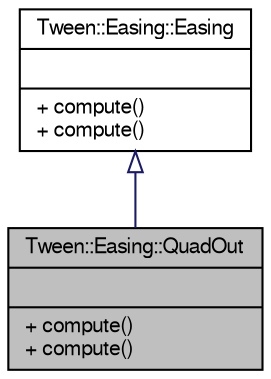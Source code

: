 digraph "Tween::Easing::QuadOut"
{
  bgcolor="transparent";
  edge [fontname="FreeSans",fontsize="10",labelfontname="FreeSans",labelfontsize="10"];
  node [fontname="FreeSans",fontsize="10",shape=record];
  Node1 [label="{Tween::Easing::QuadOut\n||+ compute()\l+ compute()\l}",height=0.2,width=0.4,color="black", fillcolor="grey75", style="filled" fontcolor="black"];
  Node2 -> Node1 [dir="back",color="midnightblue",fontsize="10",style="solid",arrowtail="onormal",fontname="FreeSans"];
  Node2 [label="{Tween::Easing::Easing\n||+ compute()\l+ compute()\l}",height=0.2,width=0.4,color="black",URL="$d2/d1c/classTween_1_1Easing_1_1Easing.html"];
}
